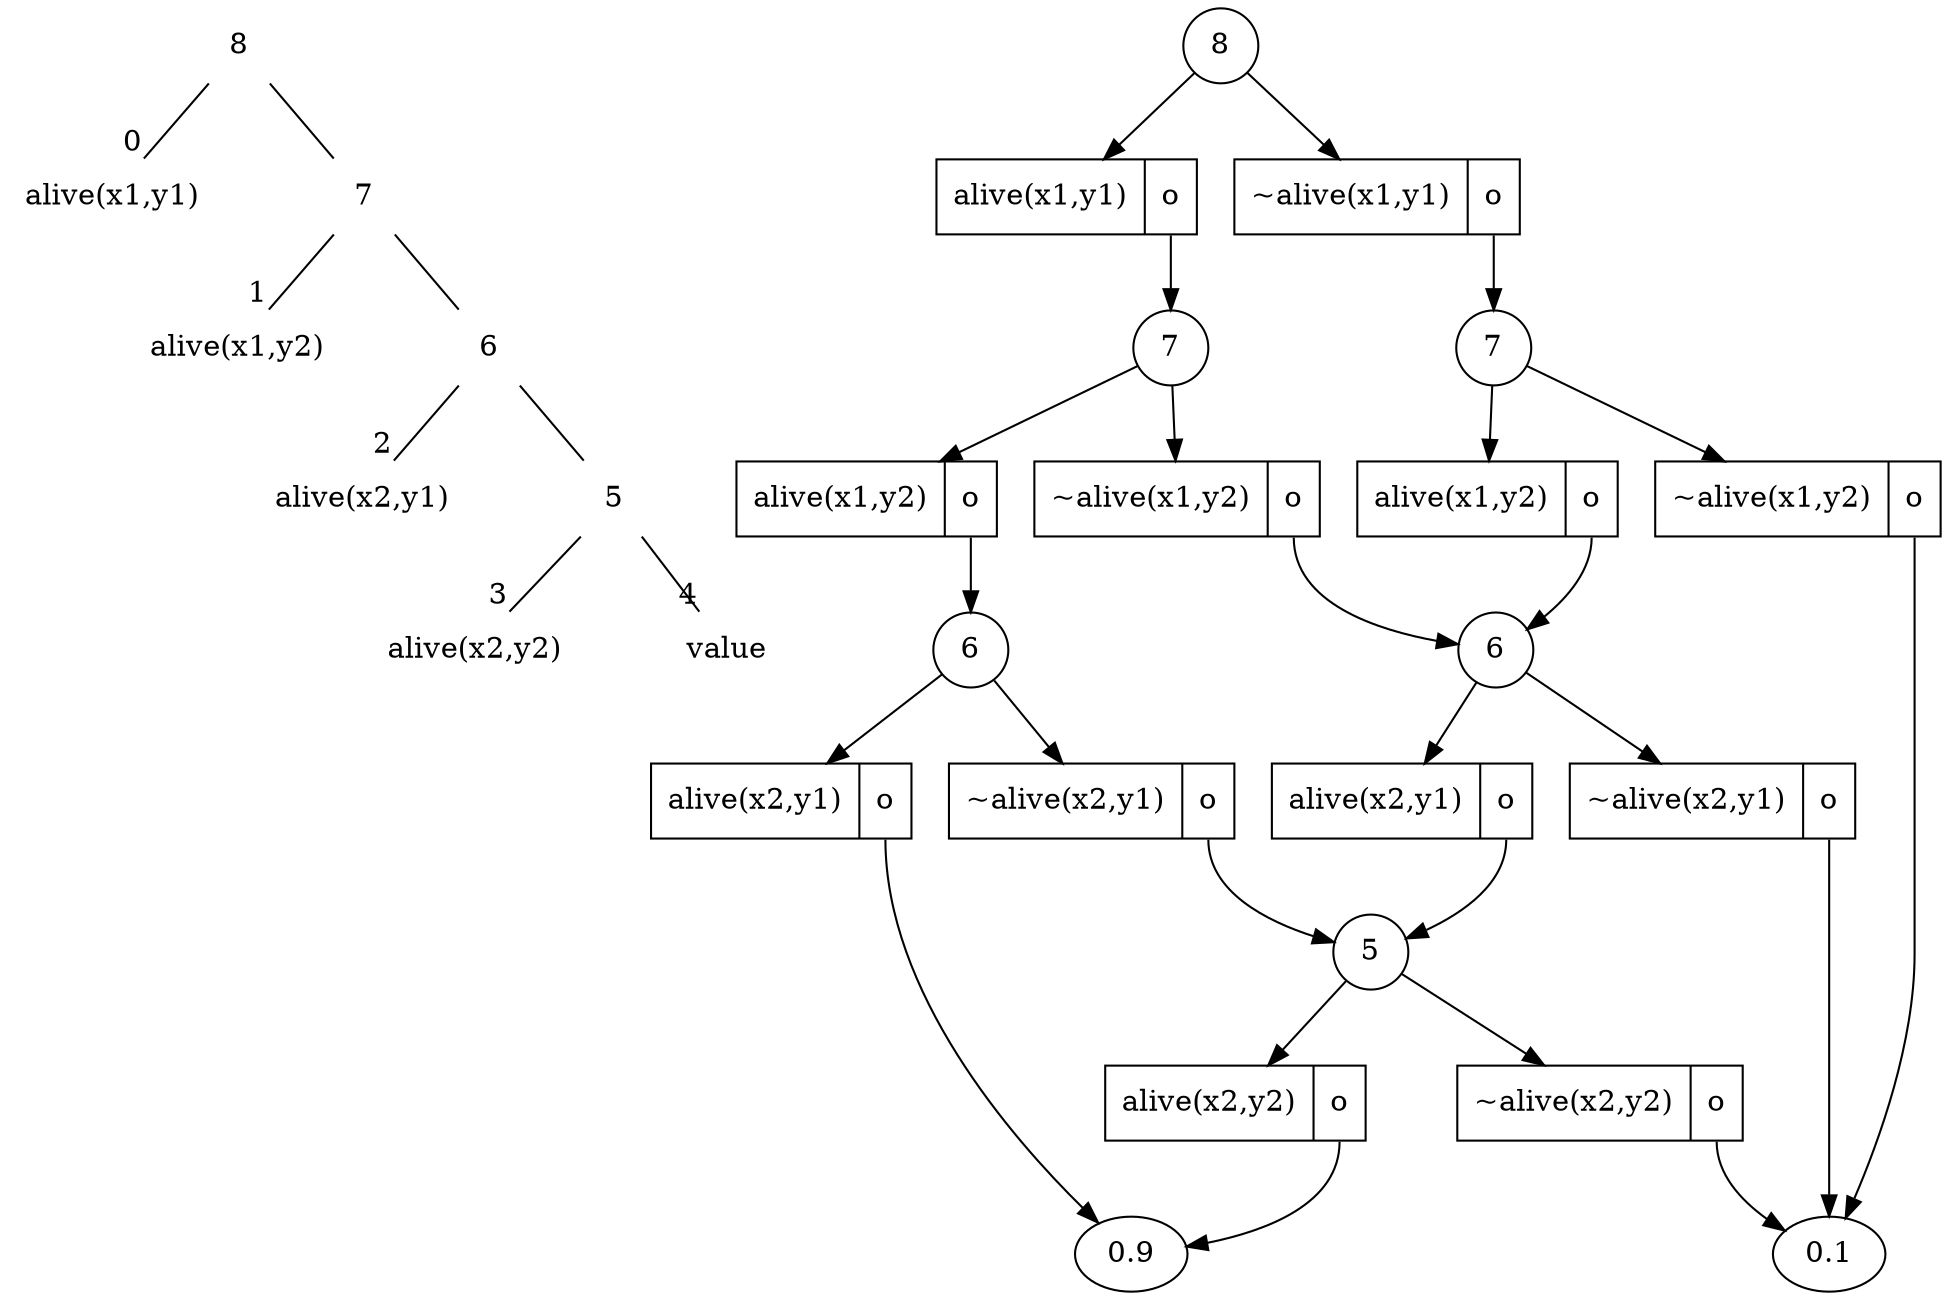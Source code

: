 digraph sdd {
  graph [ordering="out"]
  v5 [shape=none,label="5"]
  v3 [shape=none,label="alive(x2,y2)"]
  v5 -> v3 [arrowhead=none,headlabel=3]
  v4 [shape=none,label="value"]
  v5 -> v4 [arrowhead=none,headlabel=4]
  v3_4 [label="",width=.1,style=invis]
  v3 -> v3_4 [style=invis]
  {rank=same v3 -> v3_4 -> v4 [style=invis]}
  v6 [shape=none,label="6"]
  v2 [shape=none,label="alive(x2,y1)"]
  v6 -> v2 [arrowhead=none,headlabel=2]
  v6 -> v5 [arrowhead=none]
  v2_5 [label="",width=.1,style=invis]
  v2 -> v2_5 [style=invis]
  {rank=same v2 -> v2_5 -> v5 [style=invis]}
  v7 [shape=none,label="7"]
  v1 [shape=none,label="alive(x1,y2)"]
  v7 -> v1 [arrowhead=none,headlabel=1]
  v7 -> v6 [arrowhead=none]
  v1_6 [label="",width=.1,style=invis]
  v1 -> v1_6 [style=invis]
  {rank=same v1 -> v1_6 -> v6 [style=invis]}
  v8 [shape=none,label="8"]
  v0 [shape=none,label="alive(x1,y1)"]
  v8 -> v0 [arrowhead=none,headlabel=0]
  v8 -> v7 [arrowhead=none]
  v0_7 [label="",width=.1,style=invis]
  v0 -> v0_7 [style=invis]
  {rank=same v0 -> v0_7 -> v7 [style=invis]}
  d0 [shape=circle,label="8"]
  d1 [shape=circle,label="7"]
  d2 [shape=circle,label="6"]
  e4 [shape=record,label="<f0> alive(x2,y1)|<f1> o"]
  d2 -> e4
  d4 [shape=circle,label="5"]
  e6 [shape=record,label="<f0> alive(x2,y2)|<f1> o"]
  d4 -> e6
  e7 [shape=record,label="<f0> ~alive(x2,y2)|<f1> o"]
  d4 -> e7
  { rank=same; e6; e7; }
  e8 [shape=record,label="<f0> ~alive(x2,y1)|<f1> o"]
  e8:f1 -> d4
  d2 -> e8
  { rank=same; e4; e8; }
  e9 [shape=record,label="<f0> alive(x1,y2)|<f1> o"]
  e9:f1 -> d2
  d1 -> e9
  d9 [shape=circle,label="6"]
  e11 [shape=record,label="<f0> alive(x2,y1)|<f1> o"]
  e11:f1 -> d4
  d9 -> e11
  e12 [shape=record,label="<f0> ~alive(x2,y1)|<f1> o"]
  d9 -> e12
  { rank=same; e11; e12; }
  e13 [shape=record,label="<f0> ~alive(x1,y2)|<f1> o"]
  e13:f1 -> d9
  d1 -> e13
  { rank=same; e9; e13; }
  e14 [shape=record,label="<f0> alive(x1,y1)|<f1> o"]
  e14:f1 -> d1
  d0 -> e14
  d14 [shape=circle,label="7"]
  e16 [shape=record,label="<f0> alive(x1,y2)|<f1> o"]
  e16:f1 -> d9
  d14 -> e16
  e17 [shape=record,label="<f0> ~alive(x1,y2)|<f1> o"]
  d14 -> e17
  { rank=same; e16; e17; }
  e18 [shape=record,label="<f0> ~alive(x1,y1)|<f1> o"]
  e18:f1 -> d14
  d0 -> e18
  { rank=same; e14; e18; }
  { rank=same; value1; value2; }
  value1 [label="0.1"]
  value2 [label="0.9"]
  e17:f1 -> value1
  e12:f1 -> value1
  e7:f1 -> value1
  e4:f1 -> value2
  e6:f1 -> value2
}

